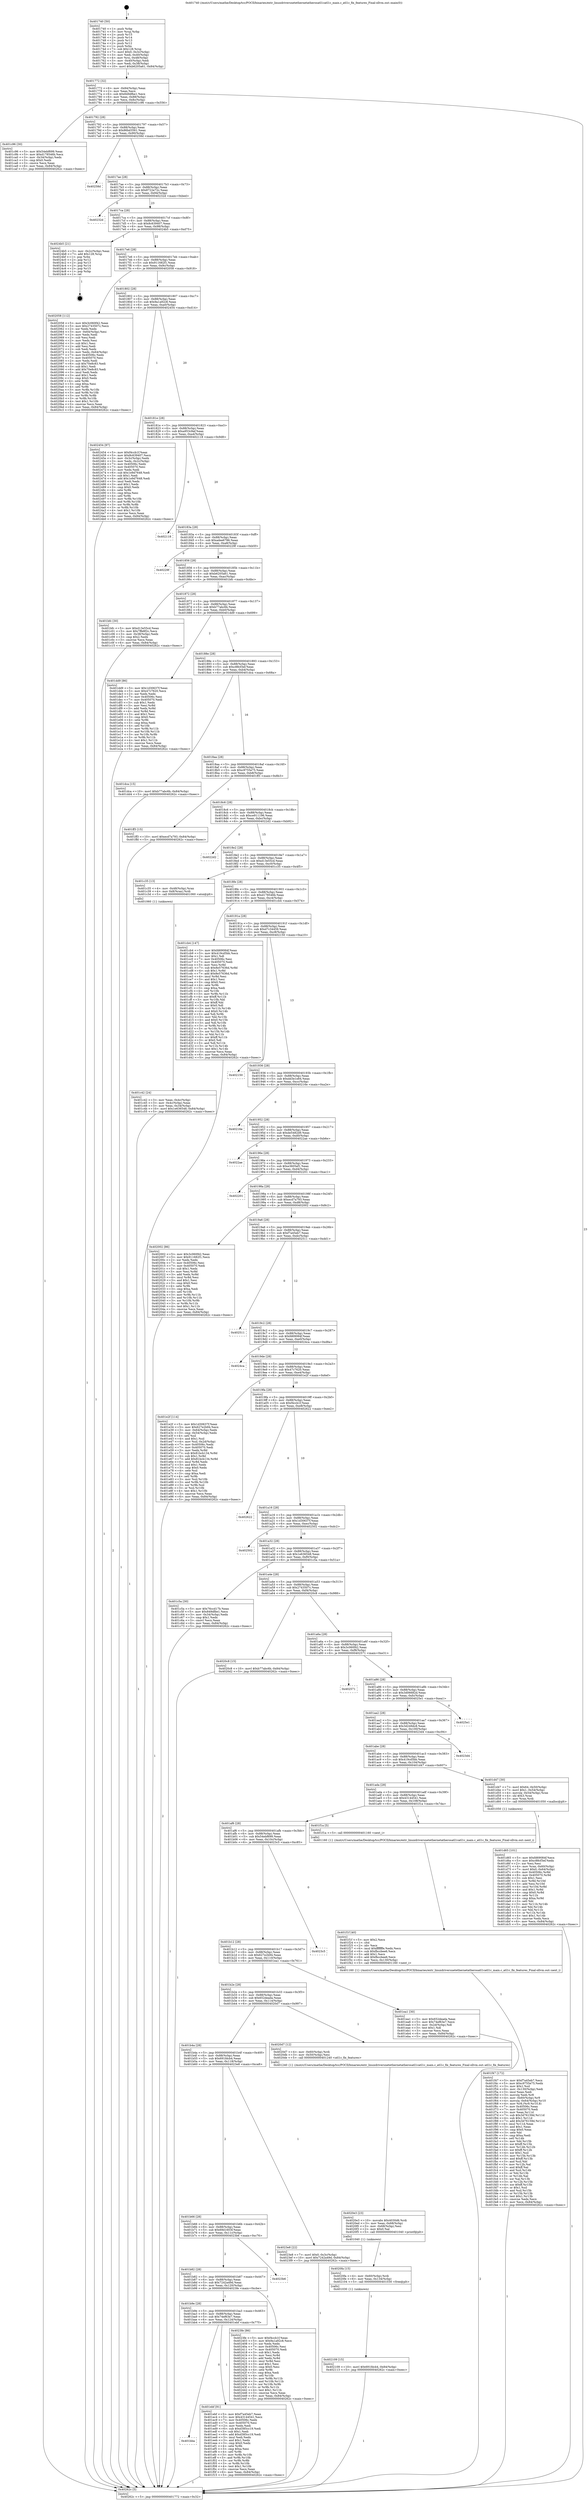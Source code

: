 digraph "0x401740" {
  label = "0x401740 (/mnt/c/Users/mathe/Desktop/tcc/POCII/binaries/extr_linuxdriversnetethernetatherosatl1catl1c_main.c_atl1c_fix_features_Final-ollvm.out::main(0))"
  labelloc = "t"
  node[shape=record]

  Entry [label="",width=0.3,height=0.3,shape=circle,fillcolor=black,style=filled]
  "0x401772" [label="{
     0x401772 [32]\l
     | [instrs]\l
     &nbsp;&nbsp;0x401772 \<+6\>: mov -0x84(%rbp),%eax\l
     &nbsp;&nbsp;0x401778 \<+2\>: mov %eax,%ecx\l
     &nbsp;&nbsp;0x40177a \<+6\>: sub $0x849dfbe1,%ecx\l
     &nbsp;&nbsp;0x401780 \<+6\>: mov %eax,-0x88(%rbp)\l
     &nbsp;&nbsp;0x401786 \<+6\>: mov %ecx,-0x8c(%rbp)\l
     &nbsp;&nbsp;0x40178c \<+6\>: je 0000000000401c96 \<main+0x556\>\l
  }"]
  "0x401c96" [label="{
     0x401c96 [30]\l
     | [instrs]\l
     &nbsp;&nbsp;0x401c96 \<+5\>: mov $0x54ebf699,%eax\l
     &nbsp;&nbsp;0x401c9b \<+5\>: mov $0xd178546b,%ecx\l
     &nbsp;&nbsp;0x401ca0 \<+3\>: mov -0x34(%rbp),%edx\l
     &nbsp;&nbsp;0x401ca3 \<+3\>: cmp $0x0,%edx\l
     &nbsp;&nbsp;0x401ca6 \<+3\>: cmove %ecx,%eax\l
     &nbsp;&nbsp;0x401ca9 \<+6\>: mov %eax,-0x84(%rbp)\l
     &nbsp;&nbsp;0x401caf \<+5\>: jmp 000000000040262c \<main+0xeec\>\l
  }"]
  "0x401792" [label="{
     0x401792 [28]\l
     | [instrs]\l
     &nbsp;&nbsp;0x401792 \<+5\>: jmp 0000000000401797 \<main+0x57\>\l
     &nbsp;&nbsp;0x401797 \<+6\>: mov -0x88(%rbp),%eax\l
     &nbsp;&nbsp;0x40179d \<+5\>: sub $0x86bd3561,%eax\l
     &nbsp;&nbsp;0x4017a2 \<+6\>: mov %eax,-0x90(%rbp)\l
     &nbsp;&nbsp;0x4017a8 \<+6\>: je 000000000040258d \<main+0xe4d\>\l
  }"]
  Exit [label="",width=0.3,height=0.3,shape=circle,fillcolor=black,style=filled,peripheries=2]
  "0x40258d" [label="{
     0x40258d\l
  }", style=dashed]
  "0x4017ae" [label="{
     0x4017ae [28]\l
     | [instrs]\l
     &nbsp;&nbsp;0x4017ae \<+5\>: jmp 00000000004017b3 \<main+0x73\>\l
     &nbsp;&nbsp;0x4017b3 \<+6\>: mov -0x88(%rbp),%eax\l
     &nbsp;&nbsp;0x4017b9 \<+5\>: sub $0x8722e72c,%eax\l
     &nbsp;&nbsp;0x4017be \<+6\>: mov %eax,-0x94(%rbp)\l
     &nbsp;&nbsp;0x4017c4 \<+6\>: je 000000000040232d \<main+0xbed\>\l
  }"]
  "0x402109" [label="{
     0x402109 [15]\l
     | [instrs]\l
     &nbsp;&nbsp;0x402109 \<+10\>: movl $0x691fdcb4,-0x84(%rbp)\l
     &nbsp;&nbsp;0x402113 \<+5\>: jmp 000000000040262c \<main+0xeec\>\l
  }"]
  "0x40232d" [label="{
     0x40232d\l
  }", style=dashed]
  "0x4017ca" [label="{
     0x4017ca [28]\l
     | [instrs]\l
     &nbsp;&nbsp;0x4017ca \<+5\>: jmp 00000000004017cf \<main+0x8f\>\l
     &nbsp;&nbsp;0x4017cf \<+6\>: mov -0x88(%rbp),%eax\l
     &nbsp;&nbsp;0x4017d5 \<+5\>: sub $0x8c639407,%eax\l
     &nbsp;&nbsp;0x4017da \<+6\>: mov %eax,-0x98(%rbp)\l
     &nbsp;&nbsp;0x4017e0 \<+6\>: je 00000000004024b5 \<main+0xd75\>\l
  }"]
  "0x4020fa" [label="{
     0x4020fa [15]\l
     | [instrs]\l
     &nbsp;&nbsp;0x4020fa \<+4\>: mov -0x60(%rbp),%rdi\l
     &nbsp;&nbsp;0x4020fe \<+6\>: mov %eax,-0x134(%rbp)\l
     &nbsp;&nbsp;0x402104 \<+5\>: call 0000000000401030 \<free@plt\>\l
     | [calls]\l
     &nbsp;&nbsp;0x401030 \{1\} (unknown)\l
  }"]
  "0x4024b5" [label="{
     0x4024b5 [21]\l
     | [instrs]\l
     &nbsp;&nbsp;0x4024b5 \<+3\>: mov -0x2c(%rbp),%eax\l
     &nbsp;&nbsp;0x4024b8 \<+7\>: add $0x128,%rsp\l
     &nbsp;&nbsp;0x4024bf \<+1\>: pop %rbx\l
     &nbsp;&nbsp;0x4024c0 \<+2\>: pop %r12\l
     &nbsp;&nbsp;0x4024c2 \<+2\>: pop %r13\l
     &nbsp;&nbsp;0x4024c4 \<+2\>: pop %r14\l
     &nbsp;&nbsp;0x4024c6 \<+2\>: pop %r15\l
     &nbsp;&nbsp;0x4024c8 \<+1\>: pop %rbp\l
     &nbsp;&nbsp;0x4024c9 \<+1\>: ret\l
  }"]
  "0x4017e6" [label="{
     0x4017e6 [28]\l
     | [instrs]\l
     &nbsp;&nbsp;0x4017e6 \<+5\>: jmp 00000000004017eb \<main+0xab\>\l
     &nbsp;&nbsp;0x4017eb \<+6\>: mov -0x88(%rbp),%eax\l
     &nbsp;&nbsp;0x4017f1 \<+5\>: sub $0x911682f1,%eax\l
     &nbsp;&nbsp;0x4017f6 \<+6\>: mov %eax,-0x9c(%rbp)\l
     &nbsp;&nbsp;0x4017fc \<+6\>: je 0000000000402058 \<main+0x918\>\l
  }"]
  "0x4020e3" [label="{
     0x4020e3 [23]\l
     | [instrs]\l
     &nbsp;&nbsp;0x4020e3 \<+10\>: movabs $0x4030d6,%rdi\l
     &nbsp;&nbsp;0x4020ed \<+3\>: mov %eax,-0x68(%rbp)\l
     &nbsp;&nbsp;0x4020f0 \<+3\>: mov -0x68(%rbp),%esi\l
     &nbsp;&nbsp;0x4020f3 \<+2\>: mov $0x0,%al\l
     &nbsp;&nbsp;0x4020f5 \<+5\>: call 0000000000401040 \<printf@plt\>\l
     | [calls]\l
     &nbsp;&nbsp;0x401040 \{1\} (unknown)\l
  }"]
  "0x402058" [label="{
     0x402058 [112]\l
     | [instrs]\l
     &nbsp;&nbsp;0x402058 \<+5\>: mov $0x3c060f42,%eax\l
     &nbsp;&nbsp;0x40205d \<+5\>: mov $0x2743507c,%ecx\l
     &nbsp;&nbsp;0x402062 \<+2\>: xor %edx,%edx\l
     &nbsp;&nbsp;0x402064 \<+3\>: mov -0x64(%rbp),%esi\l
     &nbsp;&nbsp;0x402067 \<+2\>: mov %edx,%edi\l
     &nbsp;&nbsp;0x402069 \<+2\>: sub %esi,%edi\l
     &nbsp;&nbsp;0x40206b \<+2\>: mov %edx,%esi\l
     &nbsp;&nbsp;0x40206d \<+3\>: sub $0x1,%esi\l
     &nbsp;&nbsp;0x402070 \<+2\>: add %esi,%edi\l
     &nbsp;&nbsp;0x402072 \<+2\>: sub %edi,%edx\l
     &nbsp;&nbsp;0x402074 \<+3\>: mov %edx,-0x64(%rbp)\l
     &nbsp;&nbsp;0x402077 \<+7\>: mov 0x40506c,%edx\l
     &nbsp;&nbsp;0x40207e \<+7\>: mov 0x405070,%esi\l
     &nbsp;&nbsp;0x402085 \<+2\>: mov %edx,%edi\l
     &nbsp;&nbsp;0x402087 \<+6\>: sub $0x70e8c83,%edi\l
     &nbsp;&nbsp;0x40208d \<+3\>: sub $0x1,%edi\l
     &nbsp;&nbsp;0x402090 \<+6\>: add $0x70e8c83,%edi\l
     &nbsp;&nbsp;0x402096 \<+3\>: imul %edi,%edx\l
     &nbsp;&nbsp;0x402099 \<+3\>: and $0x1,%edx\l
     &nbsp;&nbsp;0x40209c \<+3\>: cmp $0x0,%edx\l
     &nbsp;&nbsp;0x40209f \<+4\>: sete %r8b\l
     &nbsp;&nbsp;0x4020a3 \<+3\>: cmp $0xa,%esi\l
     &nbsp;&nbsp;0x4020a6 \<+4\>: setl %r9b\l
     &nbsp;&nbsp;0x4020aa \<+3\>: mov %r8b,%r10b\l
     &nbsp;&nbsp;0x4020ad \<+3\>: and %r9b,%r10b\l
     &nbsp;&nbsp;0x4020b0 \<+3\>: xor %r9b,%r8b\l
     &nbsp;&nbsp;0x4020b3 \<+3\>: or %r8b,%r10b\l
     &nbsp;&nbsp;0x4020b6 \<+4\>: test $0x1,%r10b\l
     &nbsp;&nbsp;0x4020ba \<+3\>: cmovne %ecx,%eax\l
     &nbsp;&nbsp;0x4020bd \<+6\>: mov %eax,-0x84(%rbp)\l
     &nbsp;&nbsp;0x4020c3 \<+5\>: jmp 000000000040262c \<main+0xeec\>\l
  }"]
  "0x401802" [label="{
     0x401802 [28]\l
     | [instrs]\l
     &nbsp;&nbsp;0x401802 \<+5\>: jmp 0000000000401807 \<main+0xc7\>\l
     &nbsp;&nbsp;0x401807 \<+6\>: mov -0x88(%rbp),%eax\l
     &nbsp;&nbsp;0x40180d \<+5\>: sub $0x9a1a92c8,%eax\l
     &nbsp;&nbsp;0x401812 \<+6\>: mov %eax,-0xa0(%rbp)\l
     &nbsp;&nbsp;0x401818 \<+6\>: je 0000000000402454 \<main+0xd14\>\l
  }"]
  "0x401f47" [label="{
     0x401f47 [172]\l
     | [instrs]\l
     &nbsp;&nbsp;0x401f47 \<+5\>: mov $0xf7a45eb7,%ecx\l
     &nbsp;&nbsp;0x401f4c \<+5\>: mov $0xc9755e75,%edx\l
     &nbsp;&nbsp;0x401f51 \<+3\>: mov $0x1,%sil\l
     &nbsp;&nbsp;0x401f54 \<+6\>: mov -0x130(%rbp),%edi\l
     &nbsp;&nbsp;0x401f5a \<+3\>: imul %eax,%edi\l
     &nbsp;&nbsp;0x401f5d \<+3\>: movslq %edi,%r8\l
     &nbsp;&nbsp;0x401f60 \<+4\>: mov -0x60(%rbp),%r9\l
     &nbsp;&nbsp;0x401f64 \<+4\>: movslq -0x64(%rbp),%r10\l
     &nbsp;&nbsp;0x401f68 \<+4\>: mov %r8,(%r9,%r10,8)\l
     &nbsp;&nbsp;0x401f6c \<+7\>: mov 0x40506c,%eax\l
     &nbsp;&nbsp;0x401f73 \<+7\>: mov 0x405070,%edi\l
     &nbsp;&nbsp;0x401f7a \<+3\>: mov %eax,%r11d\l
     &nbsp;&nbsp;0x401f7d \<+7\>: sub $0x3d76159d,%r11d\l
     &nbsp;&nbsp;0x401f84 \<+4\>: sub $0x1,%r11d\l
     &nbsp;&nbsp;0x401f88 \<+7\>: add $0x3d76159d,%r11d\l
     &nbsp;&nbsp;0x401f8f \<+4\>: imul %r11d,%eax\l
     &nbsp;&nbsp;0x401f93 \<+3\>: and $0x1,%eax\l
     &nbsp;&nbsp;0x401f96 \<+3\>: cmp $0x0,%eax\l
     &nbsp;&nbsp;0x401f99 \<+3\>: sete %bl\l
     &nbsp;&nbsp;0x401f9c \<+3\>: cmp $0xa,%edi\l
     &nbsp;&nbsp;0x401f9f \<+4\>: setl %r14b\l
     &nbsp;&nbsp;0x401fa3 \<+3\>: mov %bl,%r15b\l
     &nbsp;&nbsp;0x401fa6 \<+4\>: xor $0xff,%r15b\l
     &nbsp;&nbsp;0x401faa \<+3\>: mov %r14b,%r12b\l
     &nbsp;&nbsp;0x401fad \<+4\>: xor $0xff,%r12b\l
     &nbsp;&nbsp;0x401fb1 \<+4\>: xor $0x1,%sil\l
     &nbsp;&nbsp;0x401fb5 \<+3\>: mov %r15b,%r13b\l
     &nbsp;&nbsp;0x401fb8 \<+4\>: and $0xff,%r13b\l
     &nbsp;&nbsp;0x401fbc \<+3\>: and %sil,%bl\l
     &nbsp;&nbsp;0x401fbf \<+3\>: mov %r12b,%al\l
     &nbsp;&nbsp;0x401fc2 \<+2\>: and $0xff,%al\l
     &nbsp;&nbsp;0x401fc4 \<+3\>: and %sil,%r14b\l
     &nbsp;&nbsp;0x401fc7 \<+3\>: or %bl,%r13b\l
     &nbsp;&nbsp;0x401fca \<+3\>: or %r14b,%al\l
     &nbsp;&nbsp;0x401fcd \<+3\>: xor %al,%r13b\l
     &nbsp;&nbsp;0x401fd0 \<+3\>: or %r12b,%r15b\l
     &nbsp;&nbsp;0x401fd3 \<+4\>: xor $0xff,%r15b\l
     &nbsp;&nbsp;0x401fd7 \<+4\>: or $0x1,%sil\l
     &nbsp;&nbsp;0x401fdb \<+3\>: and %sil,%r15b\l
     &nbsp;&nbsp;0x401fde \<+3\>: or %r15b,%r13b\l
     &nbsp;&nbsp;0x401fe1 \<+4\>: test $0x1,%r13b\l
     &nbsp;&nbsp;0x401fe5 \<+3\>: cmovne %edx,%ecx\l
     &nbsp;&nbsp;0x401fe8 \<+6\>: mov %ecx,-0x84(%rbp)\l
     &nbsp;&nbsp;0x401fee \<+5\>: jmp 000000000040262c \<main+0xeec\>\l
  }"]
  "0x402454" [label="{
     0x402454 [97]\l
     | [instrs]\l
     &nbsp;&nbsp;0x402454 \<+5\>: mov $0xf4ccb1f,%eax\l
     &nbsp;&nbsp;0x402459 \<+5\>: mov $0x8c639407,%ecx\l
     &nbsp;&nbsp;0x40245e \<+3\>: mov -0x3c(%rbp),%edx\l
     &nbsp;&nbsp;0x402461 \<+3\>: mov %edx,-0x2c(%rbp)\l
     &nbsp;&nbsp;0x402464 \<+7\>: mov 0x40506c,%edx\l
     &nbsp;&nbsp;0x40246b \<+7\>: mov 0x405070,%esi\l
     &nbsp;&nbsp;0x402472 \<+2\>: mov %edx,%edi\l
     &nbsp;&nbsp;0x402474 \<+6\>: sub $0x1e9d7648,%edi\l
     &nbsp;&nbsp;0x40247a \<+3\>: sub $0x1,%edi\l
     &nbsp;&nbsp;0x40247d \<+6\>: add $0x1e9d7648,%edi\l
     &nbsp;&nbsp;0x402483 \<+3\>: imul %edi,%edx\l
     &nbsp;&nbsp;0x402486 \<+3\>: and $0x1,%edx\l
     &nbsp;&nbsp;0x402489 \<+3\>: cmp $0x0,%edx\l
     &nbsp;&nbsp;0x40248c \<+4\>: sete %r8b\l
     &nbsp;&nbsp;0x402490 \<+3\>: cmp $0xa,%esi\l
     &nbsp;&nbsp;0x402493 \<+4\>: setl %r9b\l
     &nbsp;&nbsp;0x402497 \<+3\>: mov %r8b,%r10b\l
     &nbsp;&nbsp;0x40249a \<+3\>: and %r9b,%r10b\l
     &nbsp;&nbsp;0x40249d \<+3\>: xor %r9b,%r8b\l
     &nbsp;&nbsp;0x4024a0 \<+3\>: or %r8b,%r10b\l
     &nbsp;&nbsp;0x4024a3 \<+4\>: test $0x1,%r10b\l
     &nbsp;&nbsp;0x4024a7 \<+3\>: cmovne %ecx,%eax\l
     &nbsp;&nbsp;0x4024aa \<+6\>: mov %eax,-0x84(%rbp)\l
     &nbsp;&nbsp;0x4024b0 \<+5\>: jmp 000000000040262c \<main+0xeec\>\l
  }"]
  "0x40181e" [label="{
     0x40181e [28]\l
     | [instrs]\l
     &nbsp;&nbsp;0x40181e \<+5\>: jmp 0000000000401823 \<main+0xe3\>\l
     &nbsp;&nbsp;0x401823 \<+6\>: mov -0x88(%rbp),%eax\l
     &nbsp;&nbsp;0x401829 \<+5\>: sub $0xa953c9af,%eax\l
     &nbsp;&nbsp;0x40182e \<+6\>: mov %eax,-0xa4(%rbp)\l
     &nbsp;&nbsp;0x401834 \<+6\>: je 0000000000402118 \<main+0x9d8\>\l
  }"]
  "0x401f1f" [label="{
     0x401f1f [40]\l
     | [instrs]\l
     &nbsp;&nbsp;0x401f1f \<+5\>: mov $0x2,%ecx\l
     &nbsp;&nbsp;0x401f24 \<+1\>: cltd\l
     &nbsp;&nbsp;0x401f25 \<+2\>: idiv %ecx\l
     &nbsp;&nbsp;0x401f27 \<+6\>: imul $0xfffffffe,%edx,%ecx\l
     &nbsp;&nbsp;0x401f2d \<+6\>: sub $0xfbccbee6,%ecx\l
     &nbsp;&nbsp;0x401f33 \<+3\>: add $0x1,%ecx\l
     &nbsp;&nbsp;0x401f36 \<+6\>: add $0xfbccbee6,%ecx\l
     &nbsp;&nbsp;0x401f3c \<+6\>: mov %ecx,-0x130(%rbp)\l
     &nbsp;&nbsp;0x401f42 \<+5\>: call 0000000000401160 \<next_i\>\l
     | [calls]\l
     &nbsp;&nbsp;0x401160 \{1\} (/mnt/c/Users/mathe/Desktop/tcc/POCII/binaries/extr_linuxdriversnetethernetatherosatl1catl1c_main.c_atl1c_fix_features_Final-ollvm.out::next_i)\l
  }"]
  "0x402118" [label="{
     0x402118\l
  }", style=dashed]
  "0x40183a" [label="{
     0x40183a [28]\l
     | [instrs]\l
     &nbsp;&nbsp;0x40183a \<+5\>: jmp 000000000040183f \<main+0xff\>\l
     &nbsp;&nbsp;0x40183f \<+6\>: mov -0x88(%rbp),%eax\l
     &nbsp;&nbsp;0x401845 \<+5\>: sub $0xadee6786,%eax\l
     &nbsp;&nbsp;0x40184a \<+6\>: mov %eax,-0xa8(%rbp)\l
     &nbsp;&nbsp;0x401850 \<+6\>: je 000000000040229f \<main+0xb5f\>\l
  }"]
  "0x401bba" [label="{
     0x401bba\l
  }", style=dashed]
  "0x40229f" [label="{
     0x40229f\l
  }", style=dashed]
  "0x401856" [label="{
     0x401856 [28]\l
     | [instrs]\l
     &nbsp;&nbsp;0x401856 \<+5\>: jmp 000000000040185b \<main+0x11b\>\l
     &nbsp;&nbsp;0x40185b \<+6\>: mov -0x88(%rbp),%eax\l
     &nbsp;&nbsp;0x401861 \<+5\>: sub $0xb6205a61,%eax\l
     &nbsp;&nbsp;0x401866 \<+6\>: mov %eax,-0xac(%rbp)\l
     &nbsp;&nbsp;0x40186c \<+6\>: je 0000000000401bfc \<main+0x4bc\>\l
  }"]
  "0x401ebf" [label="{
     0x401ebf [91]\l
     | [instrs]\l
     &nbsp;&nbsp;0x401ebf \<+5\>: mov $0xf7a45eb7,%eax\l
     &nbsp;&nbsp;0x401ec4 \<+5\>: mov $0x43144541,%ecx\l
     &nbsp;&nbsp;0x401ec9 \<+7\>: mov 0x40506c,%edx\l
     &nbsp;&nbsp;0x401ed0 \<+7\>: mov 0x405070,%esi\l
     &nbsp;&nbsp;0x401ed7 \<+2\>: mov %edx,%edi\l
     &nbsp;&nbsp;0x401ed9 \<+6\>: sub $0xd385cc19,%edi\l
     &nbsp;&nbsp;0x401edf \<+3\>: sub $0x1,%edi\l
     &nbsp;&nbsp;0x401ee2 \<+6\>: add $0xd385cc19,%edi\l
     &nbsp;&nbsp;0x401ee8 \<+3\>: imul %edi,%edx\l
     &nbsp;&nbsp;0x401eeb \<+3\>: and $0x1,%edx\l
     &nbsp;&nbsp;0x401eee \<+3\>: cmp $0x0,%edx\l
     &nbsp;&nbsp;0x401ef1 \<+4\>: sete %r8b\l
     &nbsp;&nbsp;0x401ef5 \<+3\>: cmp $0xa,%esi\l
     &nbsp;&nbsp;0x401ef8 \<+4\>: setl %r9b\l
     &nbsp;&nbsp;0x401efc \<+3\>: mov %r8b,%r10b\l
     &nbsp;&nbsp;0x401eff \<+3\>: and %r9b,%r10b\l
     &nbsp;&nbsp;0x401f02 \<+3\>: xor %r9b,%r8b\l
     &nbsp;&nbsp;0x401f05 \<+3\>: or %r8b,%r10b\l
     &nbsp;&nbsp;0x401f08 \<+4\>: test $0x1,%r10b\l
     &nbsp;&nbsp;0x401f0c \<+3\>: cmovne %ecx,%eax\l
     &nbsp;&nbsp;0x401f0f \<+6\>: mov %eax,-0x84(%rbp)\l
     &nbsp;&nbsp;0x401f15 \<+5\>: jmp 000000000040262c \<main+0xeec\>\l
  }"]
  "0x401bfc" [label="{
     0x401bfc [30]\l
     | [instrs]\l
     &nbsp;&nbsp;0x401bfc \<+5\>: mov $0xd13e55cd,%eax\l
     &nbsp;&nbsp;0x401c01 \<+5\>: mov $0x7ffe8f2c,%ecx\l
     &nbsp;&nbsp;0x401c06 \<+3\>: mov -0x38(%rbp),%edx\l
     &nbsp;&nbsp;0x401c09 \<+3\>: cmp $0x2,%edx\l
     &nbsp;&nbsp;0x401c0c \<+3\>: cmovne %ecx,%eax\l
     &nbsp;&nbsp;0x401c0f \<+6\>: mov %eax,-0x84(%rbp)\l
     &nbsp;&nbsp;0x401c15 \<+5\>: jmp 000000000040262c \<main+0xeec\>\l
  }"]
  "0x401872" [label="{
     0x401872 [28]\l
     | [instrs]\l
     &nbsp;&nbsp;0x401872 \<+5\>: jmp 0000000000401877 \<main+0x137\>\l
     &nbsp;&nbsp;0x401877 \<+6\>: mov -0x88(%rbp),%eax\l
     &nbsp;&nbsp;0x40187d \<+5\>: sub $0xb77abc6b,%eax\l
     &nbsp;&nbsp;0x401882 \<+6\>: mov %eax,-0xb0(%rbp)\l
     &nbsp;&nbsp;0x401888 \<+6\>: je 0000000000401dd9 \<main+0x699\>\l
  }"]
  "0x40262c" [label="{
     0x40262c [5]\l
     | [instrs]\l
     &nbsp;&nbsp;0x40262c \<+5\>: jmp 0000000000401772 \<main+0x32\>\l
  }"]
  "0x401740" [label="{
     0x401740 [50]\l
     | [instrs]\l
     &nbsp;&nbsp;0x401740 \<+1\>: push %rbp\l
     &nbsp;&nbsp;0x401741 \<+3\>: mov %rsp,%rbp\l
     &nbsp;&nbsp;0x401744 \<+2\>: push %r15\l
     &nbsp;&nbsp;0x401746 \<+2\>: push %r14\l
     &nbsp;&nbsp;0x401748 \<+2\>: push %r13\l
     &nbsp;&nbsp;0x40174a \<+2\>: push %r12\l
     &nbsp;&nbsp;0x40174c \<+1\>: push %rbx\l
     &nbsp;&nbsp;0x40174d \<+7\>: sub $0x128,%rsp\l
     &nbsp;&nbsp;0x401754 \<+7\>: movl $0x0,-0x3c(%rbp)\l
     &nbsp;&nbsp;0x40175b \<+3\>: mov %edi,-0x40(%rbp)\l
     &nbsp;&nbsp;0x40175e \<+4\>: mov %rsi,-0x48(%rbp)\l
     &nbsp;&nbsp;0x401762 \<+3\>: mov -0x40(%rbp),%edi\l
     &nbsp;&nbsp;0x401765 \<+3\>: mov %edi,-0x38(%rbp)\l
     &nbsp;&nbsp;0x401768 \<+10\>: movl $0xb6205a61,-0x84(%rbp)\l
  }"]
  "0x401b9e" [label="{
     0x401b9e [28]\l
     | [instrs]\l
     &nbsp;&nbsp;0x401b9e \<+5\>: jmp 0000000000401ba3 \<main+0x463\>\l
     &nbsp;&nbsp;0x401ba3 \<+6\>: mov -0x88(%rbp),%eax\l
     &nbsp;&nbsp;0x401ba9 \<+5\>: sub $0x74ef63e7,%eax\l
     &nbsp;&nbsp;0x401bae \<+6\>: mov %eax,-0x124(%rbp)\l
     &nbsp;&nbsp;0x401bb4 \<+6\>: je 0000000000401ebf \<main+0x77f\>\l
  }"]
  "0x401dd9" [label="{
     0x401dd9 [86]\l
     | [instrs]\l
     &nbsp;&nbsp;0x401dd9 \<+5\>: mov $0x1d30637f,%eax\l
     &nbsp;&nbsp;0x401dde \<+5\>: mov $0x47c7620,%ecx\l
     &nbsp;&nbsp;0x401de3 \<+2\>: xor %edx,%edx\l
     &nbsp;&nbsp;0x401de5 \<+7\>: mov 0x40506c,%esi\l
     &nbsp;&nbsp;0x401dec \<+7\>: mov 0x405070,%edi\l
     &nbsp;&nbsp;0x401df3 \<+3\>: sub $0x1,%edx\l
     &nbsp;&nbsp;0x401df6 \<+3\>: mov %esi,%r8d\l
     &nbsp;&nbsp;0x401df9 \<+3\>: add %edx,%r8d\l
     &nbsp;&nbsp;0x401dfc \<+4\>: imul %r8d,%esi\l
     &nbsp;&nbsp;0x401e00 \<+3\>: and $0x1,%esi\l
     &nbsp;&nbsp;0x401e03 \<+3\>: cmp $0x0,%esi\l
     &nbsp;&nbsp;0x401e06 \<+4\>: sete %r9b\l
     &nbsp;&nbsp;0x401e0a \<+3\>: cmp $0xa,%edi\l
     &nbsp;&nbsp;0x401e0d \<+4\>: setl %r10b\l
     &nbsp;&nbsp;0x401e11 \<+3\>: mov %r9b,%r11b\l
     &nbsp;&nbsp;0x401e14 \<+3\>: and %r10b,%r11b\l
     &nbsp;&nbsp;0x401e17 \<+3\>: xor %r10b,%r9b\l
     &nbsp;&nbsp;0x401e1a \<+3\>: or %r9b,%r11b\l
     &nbsp;&nbsp;0x401e1d \<+4\>: test $0x1,%r11b\l
     &nbsp;&nbsp;0x401e21 \<+3\>: cmovne %ecx,%eax\l
     &nbsp;&nbsp;0x401e24 \<+6\>: mov %eax,-0x84(%rbp)\l
     &nbsp;&nbsp;0x401e2a \<+5\>: jmp 000000000040262c \<main+0xeec\>\l
  }"]
  "0x40188e" [label="{
     0x40188e [28]\l
     | [instrs]\l
     &nbsp;&nbsp;0x40188e \<+5\>: jmp 0000000000401893 \<main+0x153\>\l
     &nbsp;&nbsp;0x401893 \<+6\>: mov -0x88(%rbp),%eax\l
     &nbsp;&nbsp;0x401899 \<+5\>: sub $0xc88cf3ef,%eax\l
     &nbsp;&nbsp;0x40189e \<+6\>: mov %eax,-0xb4(%rbp)\l
     &nbsp;&nbsp;0x4018a4 \<+6\>: je 0000000000401dca \<main+0x68a\>\l
  }"]
  "0x4023fe" [label="{
     0x4023fe [86]\l
     | [instrs]\l
     &nbsp;&nbsp;0x4023fe \<+5\>: mov $0xf4ccb1f,%eax\l
     &nbsp;&nbsp;0x402403 \<+5\>: mov $0x9a1a92c8,%ecx\l
     &nbsp;&nbsp;0x402408 \<+2\>: xor %edx,%edx\l
     &nbsp;&nbsp;0x40240a \<+7\>: mov 0x40506c,%esi\l
     &nbsp;&nbsp;0x402411 \<+7\>: mov 0x405070,%edi\l
     &nbsp;&nbsp;0x402418 \<+3\>: sub $0x1,%edx\l
     &nbsp;&nbsp;0x40241b \<+3\>: mov %esi,%r8d\l
     &nbsp;&nbsp;0x40241e \<+3\>: add %edx,%r8d\l
     &nbsp;&nbsp;0x402421 \<+4\>: imul %r8d,%esi\l
     &nbsp;&nbsp;0x402425 \<+3\>: and $0x1,%esi\l
     &nbsp;&nbsp;0x402428 \<+3\>: cmp $0x0,%esi\l
     &nbsp;&nbsp;0x40242b \<+4\>: sete %r9b\l
     &nbsp;&nbsp;0x40242f \<+3\>: cmp $0xa,%edi\l
     &nbsp;&nbsp;0x402432 \<+4\>: setl %r10b\l
     &nbsp;&nbsp;0x402436 \<+3\>: mov %r9b,%r11b\l
     &nbsp;&nbsp;0x402439 \<+3\>: and %r10b,%r11b\l
     &nbsp;&nbsp;0x40243c \<+3\>: xor %r10b,%r9b\l
     &nbsp;&nbsp;0x40243f \<+3\>: or %r9b,%r11b\l
     &nbsp;&nbsp;0x402442 \<+4\>: test $0x1,%r11b\l
     &nbsp;&nbsp;0x402446 \<+3\>: cmovne %ecx,%eax\l
     &nbsp;&nbsp;0x402449 \<+6\>: mov %eax,-0x84(%rbp)\l
     &nbsp;&nbsp;0x40244f \<+5\>: jmp 000000000040262c \<main+0xeec\>\l
  }"]
  "0x401dca" [label="{
     0x401dca [15]\l
     | [instrs]\l
     &nbsp;&nbsp;0x401dca \<+10\>: movl $0xb77abc6b,-0x84(%rbp)\l
     &nbsp;&nbsp;0x401dd4 \<+5\>: jmp 000000000040262c \<main+0xeec\>\l
  }"]
  "0x4018aa" [label="{
     0x4018aa [28]\l
     | [instrs]\l
     &nbsp;&nbsp;0x4018aa \<+5\>: jmp 00000000004018af \<main+0x16f\>\l
     &nbsp;&nbsp;0x4018af \<+6\>: mov -0x88(%rbp),%eax\l
     &nbsp;&nbsp;0x4018b5 \<+5\>: sub $0xc9755e75,%eax\l
     &nbsp;&nbsp;0x4018ba \<+6\>: mov %eax,-0xb8(%rbp)\l
     &nbsp;&nbsp;0x4018c0 \<+6\>: je 0000000000401ff3 \<main+0x8b3\>\l
  }"]
  "0x401b82" [label="{
     0x401b82 [28]\l
     | [instrs]\l
     &nbsp;&nbsp;0x401b82 \<+5\>: jmp 0000000000401b87 \<main+0x447\>\l
     &nbsp;&nbsp;0x401b87 \<+6\>: mov -0x88(%rbp),%eax\l
     &nbsp;&nbsp;0x401b8d \<+5\>: sub $0x7242a49d,%eax\l
     &nbsp;&nbsp;0x401b92 \<+6\>: mov %eax,-0x120(%rbp)\l
     &nbsp;&nbsp;0x401b98 \<+6\>: je 00000000004023fe \<main+0xcbe\>\l
  }"]
  "0x401ff3" [label="{
     0x401ff3 [15]\l
     | [instrs]\l
     &nbsp;&nbsp;0x401ff3 \<+10\>: movl $0xecd7a793,-0x84(%rbp)\l
     &nbsp;&nbsp;0x401ffd \<+5\>: jmp 000000000040262c \<main+0xeec\>\l
  }"]
  "0x4018c6" [label="{
     0x4018c6 [28]\l
     | [instrs]\l
     &nbsp;&nbsp;0x4018c6 \<+5\>: jmp 00000000004018cb \<main+0x18b\>\l
     &nbsp;&nbsp;0x4018cb \<+6\>: mov -0x88(%rbp),%eax\l
     &nbsp;&nbsp;0x4018d1 \<+5\>: sub $0xce911196,%eax\l
     &nbsp;&nbsp;0x4018d6 \<+6\>: mov %eax,-0xbc(%rbp)\l
     &nbsp;&nbsp;0x4018dc \<+6\>: je 00000000004022d2 \<main+0xb92\>\l
  }"]
  "0x4023b6" [label="{
     0x4023b6\l
  }", style=dashed]
  "0x4022d2" [label="{
     0x4022d2\l
  }", style=dashed]
  "0x4018e2" [label="{
     0x4018e2 [28]\l
     | [instrs]\l
     &nbsp;&nbsp;0x4018e2 \<+5\>: jmp 00000000004018e7 \<main+0x1a7\>\l
     &nbsp;&nbsp;0x4018e7 \<+6\>: mov -0x88(%rbp),%eax\l
     &nbsp;&nbsp;0x4018ed \<+5\>: sub $0xd13e55cd,%eax\l
     &nbsp;&nbsp;0x4018f2 \<+6\>: mov %eax,-0xc0(%rbp)\l
     &nbsp;&nbsp;0x4018f8 \<+6\>: je 0000000000401c35 \<main+0x4f5\>\l
  }"]
  "0x401b66" [label="{
     0x401b66 [28]\l
     | [instrs]\l
     &nbsp;&nbsp;0x401b66 \<+5\>: jmp 0000000000401b6b \<main+0x42b\>\l
     &nbsp;&nbsp;0x401b6b \<+6\>: mov -0x88(%rbp),%eax\l
     &nbsp;&nbsp;0x401b71 \<+5\>: sub $0x69d1603f,%eax\l
     &nbsp;&nbsp;0x401b76 \<+6\>: mov %eax,-0x11c(%rbp)\l
     &nbsp;&nbsp;0x401b7c \<+6\>: je 00000000004023b6 \<main+0xc76\>\l
  }"]
  "0x401c35" [label="{
     0x401c35 [13]\l
     | [instrs]\l
     &nbsp;&nbsp;0x401c35 \<+4\>: mov -0x48(%rbp),%rax\l
     &nbsp;&nbsp;0x401c39 \<+4\>: mov 0x8(%rax),%rdi\l
     &nbsp;&nbsp;0x401c3d \<+5\>: call 0000000000401060 \<atoi@plt\>\l
     | [calls]\l
     &nbsp;&nbsp;0x401060 \{1\} (unknown)\l
  }"]
  "0x4018fe" [label="{
     0x4018fe [28]\l
     | [instrs]\l
     &nbsp;&nbsp;0x4018fe \<+5\>: jmp 0000000000401903 \<main+0x1c3\>\l
     &nbsp;&nbsp;0x401903 \<+6\>: mov -0x88(%rbp),%eax\l
     &nbsp;&nbsp;0x401909 \<+5\>: sub $0xd178546b,%eax\l
     &nbsp;&nbsp;0x40190e \<+6\>: mov %eax,-0xc4(%rbp)\l
     &nbsp;&nbsp;0x401914 \<+6\>: je 0000000000401cb4 \<main+0x574\>\l
  }"]
  "0x401c42" [label="{
     0x401c42 [24]\l
     | [instrs]\l
     &nbsp;&nbsp;0x401c42 \<+3\>: mov %eax,-0x4c(%rbp)\l
     &nbsp;&nbsp;0x401c45 \<+3\>: mov -0x4c(%rbp),%eax\l
     &nbsp;&nbsp;0x401c48 \<+3\>: mov %eax,-0x34(%rbp)\l
     &nbsp;&nbsp;0x401c4b \<+10\>: movl $0x1e636548,-0x84(%rbp)\l
     &nbsp;&nbsp;0x401c55 \<+5\>: jmp 000000000040262c \<main+0xeec\>\l
  }"]
  "0x4023e8" [label="{
     0x4023e8 [22]\l
     | [instrs]\l
     &nbsp;&nbsp;0x4023e8 \<+7\>: movl $0x0,-0x3c(%rbp)\l
     &nbsp;&nbsp;0x4023ef \<+10\>: movl $0x7242a49d,-0x84(%rbp)\l
     &nbsp;&nbsp;0x4023f9 \<+5\>: jmp 000000000040262c \<main+0xeec\>\l
  }"]
  "0x401cb4" [label="{
     0x401cb4 [147]\l
     | [instrs]\l
     &nbsp;&nbsp;0x401cb4 \<+5\>: mov $0xfd69084f,%eax\l
     &nbsp;&nbsp;0x401cb9 \<+5\>: mov $0x419cd5bb,%ecx\l
     &nbsp;&nbsp;0x401cbe \<+2\>: mov $0x1,%dl\l
     &nbsp;&nbsp;0x401cc0 \<+7\>: mov 0x40506c,%esi\l
     &nbsp;&nbsp;0x401cc7 \<+7\>: mov 0x405070,%edi\l
     &nbsp;&nbsp;0x401cce \<+3\>: mov %esi,%r8d\l
     &nbsp;&nbsp;0x401cd1 \<+7\>: sub $0x8e57636d,%r8d\l
     &nbsp;&nbsp;0x401cd8 \<+4\>: sub $0x1,%r8d\l
     &nbsp;&nbsp;0x401cdc \<+7\>: add $0x8e57636d,%r8d\l
     &nbsp;&nbsp;0x401ce3 \<+4\>: imul %r8d,%esi\l
     &nbsp;&nbsp;0x401ce7 \<+3\>: and $0x1,%esi\l
     &nbsp;&nbsp;0x401cea \<+3\>: cmp $0x0,%esi\l
     &nbsp;&nbsp;0x401ced \<+4\>: sete %r9b\l
     &nbsp;&nbsp;0x401cf1 \<+3\>: cmp $0xa,%edi\l
     &nbsp;&nbsp;0x401cf4 \<+4\>: setl %r10b\l
     &nbsp;&nbsp;0x401cf8 \<+3\>: mov %r9b,%r11b\l
     &nbsp;&nbsp;0x401cfb \<+4\>: xor $0xff,%r11b\l
     &nbsp;&nbsp;0x401cff \<+3\>: mov %r10b,%bl\l
     &nbsp;&nbsp;0x401d02 \<+3\>: xor $0xff,%bl\l
     &nbsp;&nbsp;0x401d05 \<+3\>: xor $0x0,%dl\l
     &nbsp;&nbsp;0x401d08 \<+3\>: mov %r11b,%r14b\l
     &nbsp;&nbsp;0x401d0b \<+4\>: and $0x0,%r14b\l
     &nbsp;&nbsp;0x401d0f \<+3\>: and %dl,%r9b\l
     &nbsp;&nbsp;0x401d12 \<+3\>: mov %bl,%r15b\l
     &nbsp;&nbsp;0x401d15 \<+4\>: and $0x0,%r15b\l
     &nbsp;&nbsp;0x401d19 \<+3\>: and %dl,%r10b\l
     &nbsp;&nbsp;0x401d1c \<+3\>: or %r9b,%r14b\l
     &nbsp;&nbsp;0x401d1f \<+3\>: or %r10b,%r15b\l
     &nbsp;&nbsp;0x401d22 \<+3\>: xor %r15b,%r14b\l
     &nbsp;&nbsp;0x401d25 \<+3\>: or %bl,%r11b\l
     &nbsp;&nbsp;0x401d28 \<+4\>: xor $0xff,%r11b\l
     &nbsp;&nbsp;0x401d2c \<+3\>: or $0x0,%dl\l
     &nbsp;&nbsp;0x401d2f \<+3\>: and %dl,%r11b\l
     &nbsp;&nbsp;0x401d32 \<+3\>: or %r11b,%r14b\l
     &nbsp;&nbsp;0x401d35 \<+4\>: test $0x1,%r14b\l
     &nbsp;&nbsp;0x401d39 \<+3\>: cmovne %ecx,%eax\l
     &nbsp;&nbsp;0x401d3c \<+6\>: mov %eax,-0x84(%rbp)\l
     &nbsp;&nbsp;0x401d42 \<+5\>: jmp 000000000040262c \<main+0xeec\>\l
  }"]
  "0x40191a" [label="{
     0x40191a [28]\l
     | [instrs]\l
     &nbsp;&nbsp;0x40191a \<+5\>: jmp 000000000040191f \<main+0x1df\>\l
     &nbsp;&nbsp;0x40191f \<+6\>: mov -0x88(%rbp),%eax\l
     &nbsp;&nbsp;0x401925 \<+5\>: sub $0xd7c34459,%eax\l
     &nbsp;&nbsp;0x40192a \<+6\>: mov %eax,-0xc8(%rbp)\l
     &nbsp;&nbsp;0x401930 \<+6\>: je 0000000000402150 \<main+0xa10\>\l
  }"]
  "0x401b4a" [label="{
     0x401b4a [28]\l
     | [instrs]\l
     &nbsp;&nbsp;0x401b4a \<+5\>: jmp 0000000000401b4f \<main+0x40f\>\l
     &nbsp;&nbsp;0x401b4f \<+6\>: mov -0x88(%rbp),%eax\l
     &nbsp;&nbsp;0x401b55 \<+5\>: sub $0x691fdcb4,%eax\l
     &nbsp;&nbsp;0x401b5a \<+6\>: mov %eax,-0x118(%rbp)\l
     &nbsp;&nbsp;0x401b60 \<+6\>: je 00000000004023e8 \<main+0xca8\>\l
  }"]
  "0x402150" [label="{
     0x402150\l
  }", style=dashed]
  "0x401936" [label="{
     0x401936 [28]\l
     | [instrs]\l
     &nbsp;&nbsp;0x401936 \<+5\>: jmp 000000000040193b \<main+0x1fb\>\l
     &nbsp;&nbsp;0x40193b \<+6\>: mov -0x88(%rbp),%eax\l
     &nbsp;&nbsp;0x401941 \<+5\>: sub $0xdd3e1e84,%eax\l
     &nbsp;&nbsp;0x401946 \<+6\>: mov %eax,-0xcc(%rbp)\l
     &nbsp;&nbsp;0x40194c \<+6\>: je 000000000040216e \<main+0xa2e\>\l
  }"]
  "0x4020d7" [label="{
     0x4020d7 [12]\l
     | [instrs]\l
     &nbsp;&nbsp;0x4020d7 \<+4\>: mov -0x60(%rbp),%rdi\l
     &nbsp;&nbsp;0x4020db \<+3\>: mov -0x50(%rbp),%esi\l
     &nbsp;&nbsp;0x4020de \<+5\>: call 0000000000401240 \<atl1c_fix_features\>\l
     | [calls]\l
     &nbsp;&nbsp;0x401240 \{1\} (/mnt/c/Users/mathe/Desktop/tcc/POCII/binaries/extr_linuxdriversnetethernetatherosatl1catl1c_main.c_atl1c_fix_features_Final-ollvm.out::atl1c_fix_features)\l
  }"]
  "0x40216e" [label="{
     0x40216e\l
  }", style=dashed]
  "0x401952" [label="{
     0x401952 [28]\l
     | [instrs]\l
     &nbsp;&nbsp;0x401952 \<+5\>: jmp 0000000000401957 \<main+0x217\>\l
     &nbsp;&nbsp;0x401957 \<+6\>: mov -0x88(%rbp),%eax\l
     &nbsp;&nbsp;0x40195d \<+5\>: sub $0xde5482d9,%eax\l
     &nbsp;&nbsp;0x401962 \<+6\>: mov %eax,-0xd0(%rbp)\l
     &nbsp;&nbsp;0x401968 \<+6\>: je 00000000004022ae \<main+0xb6e\>\l
  }"]
  "0x401b2e" [label="{
     0x401b2e [28]\l
     | [instrs]\l
     &nbsp;&nbsp;0x401b2e \<+5\>: jmp 0000000000401b33 \<main+0x3f3\>\l
     &nbsp;&nbsp;0x401b33 \<+6\>: mov -0x88(%rbp),%eax\l
     &nbsp;&nbsp;0x401b39 \<+5\>: sub $0x652deada,%eax\l
     &nbsp;&nbsp;0x401b3e \<+6\>: mov %eax,-0x114(%rbp)\l
     &nbsp;&nbsp;0x401b44 \<+6\>: je 00000000004020d7 \<main+0x997\>\l
  }"]
  "0x4022ae" [label="{
     0x4022ae\l
  }", style=dashed]
  "0x40196e" [label="{
     0x40196e [28]\l
     | [instrs]\l
     &nbsp;&nbsp;0x40196e \<+5\>: jmp 0000000000401973 \<main+0x233\>\l
     &nbsp;&nbsp;0x401973 \<+6\>: mov -0x88(%rbp),%eax\l
     &nbsp;&nbsp;0x401979 \<+5\>: sub $0xe3605ef1,%eax\l
     &nbsp;&nbsp;0x40197e \<+6\>: mov %eax,-0xd4(%rbp)\l
     &nbsp;&nbsp;0x401984 \<+6\>: je 0000000000402201 \<main+0xac1\>\l
  }"]
  "0x401ea1" [label="{
     0x401ea1 [30]\l
     | [instrs]\l
     &nbsp;&nbsp;0x401ea1 \<+5\>: mov $0x652deada,%eax\l
     &nbsp;&nbsp;0x401ea6 \<+5\>: mov $0x74ef63e7,%ecx\l
     &nbsp;&nbsp;0x401eab \<+3\>: mov -0x2d(%rbp),%dl\l
     &nbsp;&nbsp;0x401eae \<+3\>: test $0x1,%dl\l
     &nbsp;&nbsp;0x401eb1 \<+3\>: cmovne %ecx,%eax\l
     &nbsp;&nbsp;0x401eb4 \<+6\>: mov %eax,-0x84(%rbp)\l
     &nbsp;&nbsp;0x401eba \<+5\>: jmp 000000000040262c \<main+0xeec\>\l
  }"]
  "0x402201" [label="{
     0x402201\l
  }", style=dashed]
  "0x40198a" [label="{
     0x40198a [28]\l
     | [instrs]\l
     &nbsp;&nbsp;0x40198a \<+5\>: jmp 000000000040198f \<main+0x24f\>\l
     &nbsp;&nbsp;0x40198f \<+6\>: mov -0x88(%rbp),%eax\l
     &nbsp;&nbsp;0x401995 \<+5\>: sub $0xecd7a793,%eax\l
     &nbsp;&nbsp;0x40199a \<+6\>: mov %eax,-0xd8(%rbp)\l
     &nbsp;&nbsp;0x4019a0 \<+6\>: je 0000000000402002 \<main+0x8c2\>\l
  }"]
  "0x401b12" [label="{
     0x401b12 [28]\l
     | [instrs]\l
     &nbsp;&nbsp;0x401b12 \<+5\>: jmp 0000000000401b17 \<main+0x3d7\>\l
     &nbsp;&nbsp;0x401b17 \<+6\>: mov -0x88(%rbp),%eax\l
     &nbsp;&nbsp;0x401b1d \<+5\>: sub $0x627e2b94,%eax\l
     &nbsp;&nbsp;0x401b22 \<+6\>: mov %eax,-0x110(%rbp)\l
     &nbsp;&nbsp;0x401b28 \<+6\>: je 0000000000401ea1 \<main+0x761\>\l
  }"]
  "0x402002" [label="{
     0x402002 [86]\l
     | [instrs]\l
     &nbsp;&nbsp;0x402002 \<+5\>: mov $0x3c060f42,%eax\l
     &nbsp;&nbsp;0x402007 \<+5\>: mov $0x911682f1,%ecx\l
     &nbsp;&nbsp;0x40200c \<+2\>: xor %edx,%edx\l
     &nbsp;&nbsp;0x40200e \<+7\>: mov 0x40506c,%esi\l
     &nbsp;&nbsp;0x402015 \<+7\>: mov 0x405070,%edi\l
     &nbsp;&nbsp;0x40201c \<+3\>: sub $0x1,%edx\l
     &nbsp;&nbsp;0x40201f \<+3\>: mov %esi,%r8d\l
     &nbsp;&nbsp;0x402022 \<+3\>: add %edx,%r8d\l
     &nbsp;&nbsp;0x402025 \<+4\>: imul %r8d,%esi\l
     &nbsp;&nbsp;0x402029 \<+3\>: and $0x1,%esi\l
     &nbsp;&nbsp;0x40202c \<+3\>: cmp $0x0,%esi\l
     &nbsp;&nbsp;0x40202f \<+4\>: sete %r9b\l
     &nbsp;&nbsp;0x402033 \<+3\>: cmp $0xa,%edi\l
     &nbsp;&nbsp;0x402036 \<+4\>: setl %r10b\l
     &nbsp;&nbsp;0x40203a \<+3\>: mov %r9b,%r11b\l
     &nbsp;&nbsp;0x40203d \<+3\>: and %r10b,%r11b\l
     &nbsp;&nbsp;0x402040 \<+3\>: xor %r10b,%r9b\l
     &nbsp;&nbsp;0x402043 \<+3\>: or %r9b,%r11b\l
     &nbsp;&nbsp;0x402046 \<+4\>: test $0x1,%r11b\l
     &nbsp;&nbsp;0x40204a \<+3\>: cmovne %ecx,%eax\l
     &nbsp;&nbsp;0x40204d \<+6\>: mov %eax,-0x84(%rbp)\l
     &nbsp;&nbsp;0x402053 \<+5\>: jmp 000000000040262c \<main+0xeec\>\l
  }"]
  "0x4019a6" [label="{
     0x4019a6 [28]\l
     | [instrs]\l
     &nbsp;&nbsp;0x4019a6 \<+5\>: jmp 00000000004019ab \<main+0x26b\>\l
     &nbsp;&nbsp;0x4019ab \<+6\>: mov -0x88(%rbp),%eax\l
     &nbsp;&nbsp;0x4019b1 \<+5\>: sub $0xf7a45eb7,%eax\l
     &nbsp;&nbsp;0x4019b6 \<+6\>: mov %eax,-0xdc(%rbp)\l
     &nbsp;&nbsp;0x4019bc \<+6\>: je 0000000000402511 \<main+0xdd1\>\l
  }"]
  "0x4023c5" [label="{
     0x4023c5\l
  }", style=dashed]
  "0x402511" [label="{
     0x402511\l
  }", style=dashed]
  "0x4019c2" [label="{
     0x4019c2 [28]\l
     | [instrs]\l
     &nbsp;&nbsp;0x4019c2 \<+5\>: jmp 00000000004019c7 \<main+0x287\>\l
     &nbsp;&nbsp;0x4019c7 \<+6\>: mov -0x88(%rbp),%eax\l
     &nbsp;&nbsp;0x4019cd \<+5\>: sub $0xfd69084f,%eax\l
     &nbsp;&nbsp;0x4019d2 \<+6\>: mov %eax,-0xe0(%rbp)\l
     &nbsp;&nbsp;0x4019d8 \<+6\>: je 00000000004024ca \<main+0xd8a\>\l
  }"]
  "0x401af6" [label="{
     0x401af6 [28]\l
     | [instrs]\l
     &nbsp;&nbsp;0x401af6 \<+5\>: jmp 0000000000401afb \<main+0x3bb\>\l
     &nbsp;&nbsp;0x401afb \<+6\>: mov -0x88(%rbp),%eax\l
     &nbsp;&nbsp;0x401b01 \<+5\>: sub $0x54ebf699,%eax\l
     &nbsp;&nbsp;0x401b06 \<+6\>: mov %eax,-0x10c(%rbp)\l
     &nbsp;&nbsp;0x401b0c \<+6\>: je 00000000004023c5 \<main+0xc85\>\l
  }"]
  "0x4024ca" [label="{
     0x4024ca\l
  }", style=dashed]
  "0x4019de" [label="{
     0x4019de [28]\l
     | [instrs]\l
     &nbsp;&nbsp;0x4019de \<+5\>: jmp 00000000004019e3 \<main+0x2a3\>\l
     &nbsp;&nbsp;0x4019e3 \<+6\>: mov -0x88(%rbp),%eax\l
     &nbsp;&nbsp;0x4019e9 \<+5\>: sub $0x47c7620,%eax\l
     &nbsp;&nbsp;0x4019ee \<+6\>: mov %eax,-0xe4(%rbp)\l
     &nbsp;&nbsp;0x4019f4 \<+6\>: je 0000000000401e2f \<main+0x6ef\>\l
  }"]
  "0x401f1a" [label="{
     0x401f1a [5]\l
     | [instrs]\l
     &nbsp;&nbsp;0x401f1a \<+5\>: call 0000000000401160 \<next_i\>\l
     | [calls]\l
     &nbsp;&nbsp;0x401160 \{1\} (/mnt/c/Users/mathe/Desktop/tcc/POCII/binaries/extr_linuxdriversnetethernetatherosatl1catl1c_main.c_atl1c_fix_features_Final-ollvm.out::next_i)\l
  }"]
  "0x401e2f" [label="{
     0x401e2f [114]\l
     | [instrs]\l
     &nbsp;&nbsp;0x401e2f \<+5\>: mov $0x1d30637f,%eax\l
     &nbsp;&nbsp;0x401e34 \<+5\>: mov $0x627e2b94,%ecx\l
     &nbsp;&nbsp;0x401e39 \<+3\>: mov -0x64(%rbp),%edx\l
     &nbsp;&nbsp;0x401e3c \<+3\>: cmp -0x54(%rbp),%edx\l
     &nbsp;&nbsp;0x401e3f \<+4\>: setl %sil\l
     &nbsp;&nbsp;0x401e43 \<+4\>: and $0x1,%sil\l
     &nbsp;&nbsp;0x401e47 \<+4\>: mov %sil,-0x2d(%rbp)\l
     &nbsp;&nbsp;0x401e4b \<+7\>: mov 0x40506c,%edx\l
     &nbsp;&nbsp;0x401e52 \<+7\>: mov 0x405070,%edi\l
     &nbsp;&nbsp;0x401e59 \<+3\>: mov %edx,%r8d\l
     &nbsp;&nbsp;0x401e5c \<+7\>: sub $0x81bcb134,%r8d\l
     &nbsp;&nbsp;0x401e63 \<+4\>: sub $0x1,%r8d\l
     &nbsp;&nbsp;0x401e67 \<+7\>: add $0x81bcb134,%r8d\l
     &nbsp;&nbsp;0x401e6e \<+4\>: imul %r8d,%edx\l
     &nbsp;&nbsp;0x401e72 \<+3\>: and $0x1,%edx\l
     &nbsp;&nbsp;0x401e75 \<+3\>: cmp $0x0,%edx\l
     &nbsp;&nbsp;0x401e78 \<+4\>: sete %sil\l
     &nbsp;&nbsp;0x401e7c \<+3\>: cmp $0xa,%edi\l
     &nbsp;&nbsp;0x401e7f \<+4\>: setl %r9b\l
     &nbsp;&nbsp;0x401e83 \<+3\>: mov %sil,%r10b\l
     &nbsp;&nbsp;0x401e86 \<+3\>: and %r9b,%r10b\l
     &nbsp;&nbsp;0x401e89 \<+3\>: xor %r9b,%sil\l
     &nbsp;&nbsp;0x401e8c \<+3\>: or %sil,%r10b\l
     &nbsp;&nbsp;0x401e8f \<+4\>: test $0x1,%r10b\l
     &nbsp;&nbsp;0x401e93 \<+3\>: cmovne %ecx,%eax\l
     &nbsp;&nbsp;0x401e96 \<+6\>: mov %eax,-0x84(%rbp)\l
     &nbsp;&nbsp;0x401e9c \<+5\>: jmp 000000000040262c \<main+0xeec\>\l
  }"]
  "0x4019fa" [label="{
     0x4019fa [28]\l
     | [instrs]\l
     &nbsp;&nbsp;0x4019fa \<+5\>: jmp 00000000004019ff \<main+0x2bf\>\l
     &nbsp;&nbsp;0x4019ff \<+6\>: mov -0x88(%rbp),%eax\l
     &nbsp;&nbsp;0x401a05 \<+5\>: sub $0xf4ccb1f,%eax\l
     &nbsp;&nbsp;0x401a0a \<+6\>: mov %eax,-0xe8(%rbp)\l
     &nbsp;&nbsp;0x401a10 \<+6\>: je 0000000000402622 \<main+0xee2\>\l
  }"]
  "0x401d65" [label="{
     0x401d65 [101]\l
     | [instrs]\l
     &nbsp;&nbsp;0x401d65 \<+5\>: mov $0xfd69084f,%ecx\l
     &nbsp;&nbsp;0x401d6a \<+5\>: mov $0xc88cf3ef,%edx\l
     &nbsp;&nbsp;0x401d6f \<+2\>: xor %esi,%esi\l
     &nbsp;&nbsp;0x401d71 \<+4\>: mov %rax,-0x60(%rbp)\l
     &nbsp;&nbsp;0x401d75 \<+7\>: movl $0x0,-0x64(%rbp)\l
     &nbsp;&nbsp;0x401d7c \<+8\>: mov 0x40506c,%r8d\l
     &nbsp;&nbsp;0x401d84 \<+8\>: mov 0x405070,%r9d\l
     &nbsp;&nbsp;0x401d8c \<+3\>: sub $0x1,%esi\l
     &nbsp;&nbsp;0x401d8f \<+3\>: mov %r8d,%r10d\l
     &nbsp;&nbsp;0x401d92 \<+3\>: add %esi,%r10d\l
     &nbsp;&nbsp;0x401d95 \<+4\>: imul %r10d,%r8d\l
     &nbsp;&nbsp;0x401d99 \<+4\>: and $0x1,%r8d\l
     &nbsp;&nbsp;0x401d9d \<+4\>: cmp $0x0,%r8d\l
     &nbsp;&nbsp;0x401da1 \<+4\>: sete %r11b\l
     &nbsp;&nbsp;0x401da5 \<+4\>: cmp $0xa,%r9d\l
     &nbsp;&nbsp;0x401da9 \<+3\>: setl %bl\l
     &nbsp;&nbsp;0x401dac \<+3\>: mov %r11b,%r14b\l
     &nbsp;&nbsp;0x401daf \<+3\>: and %bl,%r14b\l
     &nbsp;&nbsp;0x401db2 \<+3\>: xor %bl,%r11b\l
     &nbsp;&nbsp;0x401db5 \<+3\>: or %r11b,%r14b\l
     &nbsp;&nbsp;0x401db8 \<+4\>: test $0x1,%r14b\l
     &nbsp;&nbsp;0x401dbc \<+3\>: cmovne %edx,%ecx\l
     &nbsp;&nbsp;0x401dbf \<+6\>: mov %ecx,-0x84(%rbp)\l
     &nbsp;&nbsp;0x401dc5 \<+5\>: jmp 000000000040262c \<main+0xeec\>\l
  }"]
  "0x402622" [label="{
     0x402622\l
  }", style=dashed]
  "0x401a16" [label="{
     0x401a16 [28]\l
     | [instrs]\l
     &nbsp;&nbsp;0x401a16 \<+5\>: jmp 0000000000401a1b \<main+0x2db\>\l
     &nbsp;&nbsp;0x401a1b \<+6\>: mov -0x88(%rbp),%eax\l
     &nbsp;&nbsp;0x401a21 \<+5\>: sub $0x1d30637f,%eax\l
     &nbsp;&nbsp;0x401a26 \<+6\>: mov %eax,-0xec(%rbp)\l
     &nbsp;&nbsp;0x401a2c \<+6\>: je 0000000000402502 \<main+0xdc2\>\l
  }"]
  "0x401ada" [label="{
     0x401ada [28]\l
     | [instrs]\l
     &nbsp;&nbsp;0x401ada \<+5\>: jmp 0000000000401adf \<main+0x39f\>\l
     &nbsp;&nbsp;0x401adf \<+6\>: mov -0x88(%rbp),%eax\l
     &nbsp;&nbsp;0x401ae5 \<+5\>: sub $0x43144541,%eax\l
     &nbsp;&nbsp;0x401aea \<+6\>: mov %eax,-0x108(%rbp)\l
     &nbsp;&nbsp;0x401af0 \<+6\>: je 0000000000401f1a \<main+0x7da\>\l
  }"]
  "0x402502" [label="{
     0x402502\l
  }", style=dashed]
  "0x401a32" [label="{
     0x401a32 [28]\l
     | [instrs]\l
     &nbsp;&nbsp;0x401a32 \<+5\>: jmp 0000000000401a37 \<main+0x2f7\>\l
     &nbsp;&nbsp;0x401a37 \<+6\>: mov -0x88(%rbp),%eax\l
     &nbsp;&nbsp;0x401a3d \<+5\>: sub $0x1e636548,%eax\l
     &nbsp;&nbsp;0x401a42 \<+6\>: mov %eax,-0xf0(%rbp)\l
     &nbsp;&nbsp;0x401a48 \<+6\>: je 0000000000401c5a \<main+0x51a\>\l
  }"]
  "0x401d47" [label="{
     0x401d47 [30]\l
     | [instrs]\l
     &nbsp;&nbsp;0x401d47 \<+7\>: movl $0x64,-0x50(%rbp)\l
     &nbsp;&nbsp;0x401d4e \<+7\>: movl $0x1,-0x54(%rbp)\l
     &nbsp;&nbsp;0x401d55 \<+4\>: movslq -0x54(%rbp),%rax\l
     &nbsp;&nbsp;0x401d59 \<+4\>: shl $0x3,%rax\l
     &nbsp;&nbsp;0x401d5d \<+3\>: mov %rax,%rdi\l
     &nbsp;&nbsp;0x401d60 \<+5\>: call 0000000000401050 \<malloc@plt\>\l
     | [calls]\l
     &nbsp;&nbsp;0x401050 \{1\} (unknown)\l
  }"]
  "0x401c5a" [label="{
     0x401c5a [30]\l
     | [instrs]\l
     &nbsp;&nbsp;0x401c5a \<+5\>: mov $0x76ccd17b,%eax\l
     &nbsp;&nbsp;0x401c5f \<+5\>: mov $0x849dfbe1,%ecx\l
     &nbsp;&nbsp;0x401c64 \<+3\>: mov -0x34(%rbp),%edx\l
     &nbsp;&nbsp;0x401c67 \<+3\>: cmp $0x1,%edx\l
     &nbsp;&nbsp;0x401c6a \<+3\>: cmovl %ecx,%eax\l
     &nbsp;&nbsp;0x401c6d \<+6\>: mov %eax,-0x84(%rbp)\l
     &nbsp;&nbsp;0x401c73 \<+5\>: jmp 000000000040262c \<main+0xeec\>\l
  }"]
  "0x401a4e" [label="{
     0x401a4e [28]\l
     | [instrs]\l
     &nbsp;&nbsp;0x401a4e \<+5\>: jmp 0000000000401a53 \<main+0x313\>\l
     &nbsp;&nbsp;0x401a53 \<+6\>: mov -0x88(%rbp),%eax\l
     &nbsp;&nbsp;0x401a59 \<+5\>: sub $0x2743507c,%eax\l
     &nbsp;&nbsp;0x401a5e \<+6\>: mov %eax,-0xf4(%rbp)\l
     &nbsp;&nbsp;0x401a64 \<+6\>: je 00000000004020c8 \<main+0x988\>\l
  }"]
  "0x401abe" [label="{
     0x401abe [28]\l
     | [instrs]\l
     &nbsp;&nbsp;0x401abe \<+5\>: jmp 0000000000401ac3 \<main+0x383\>\l
     &nbsp;&nbsp;0x401ac3 \<+6\>: mov -0x88(%rbp),%eax\l
     &nbsp;&nbsp;0x401ac9 \<+5\>: sub $0x419cd5bb,%eax\l
     &nbsp;&nbsp;0x401ace \<+6\>: mov %eax,-0x104(%rbp)\l
     &nbsp;&nbsp;0x401ad4 \<+6\>: je 0000000000401d47 \<main+0x607\>\l
  }"]
  "0x4020c8" [label="{
     0x4020c8 [15]\l
     | [instrs]\l
     &nbsp;&nbsp;0x4020c8 \<+10\>: movl $0xb77abc6b,-0x84(%rbp)\l
     &nbsp;&nbsp;0x4020d2 \<+5\>: jmp 000000000040262c \<main+0xeec\>\l
  }"]
  "0x401a6a" [label="{
     0x401a6a [28]\l
     | [instrs]\l
     &nbsp;&nbsp;0x401a6a \<+5\>: jmp 0000000000401a6f \<main+0x32f\>\l
     &nbsp;&nbsp;0x401a6f \<+6\>: mov -0x88(%rbp),%eax\l
     &nbsp;&nbsp;0x401a75 \<+5\>: sub $0x3c060f42,%eax\l
     &nbsp;&nbsp;0x401a7a \<+6\>: mov %eax,-0xf8(%rbp)\l
     &nbsp;&nbsp;0x401a80 \<+6\>: je 0000000000402571 \<main+0xe31\>\l
  }"]
  "0x4023d4" [label="{
     0x4023d4\l
  }", style=dashed]
  "0x402571" [label="{
     0x402571\l
  }", style=dashed]
  "0x401a86" [label="{
     0x401a86 [28]\l
     | [instrs]\l
     &nbsp;&nbsp;0x401a86 \<+5\>: jmp 0000000000401a8b \<main+0x34b\>\l
     &nbsp;&nbsp;0x401a8b \<+6\>: mov -0x88(%rbp),%eax\l
     &nbsp;&nbsp;0x401a91 \<+5\>: sub $0x3d06682d,%eax\l
     &nbsp;&nbsp;0x401a96 \<+6\>: mov %eax,-0xfc(%rbp)\l
     &nbsp;&nbsp;0x401a9c \<+6\>: je 00000000004025e1 \<main+0xea1\>\l
  }"]
  "0x401aa2" [label="{
     0x401aa2 [28]\l
     | [instrs]\l
     &nbsp;&nbsp;0x401aa2 \<+5\>: jmp 0000000000401aa7 \<main+0x367\>\l
     &nbsp;&nbsp;0x401aa7 \<+6\>: mov -0x88(%rbp),%eax\l
     &nbsp;&nbsp;0x401aad \<+5\>: sub $0x3d249dc8,%eax\l
     &nbsp;&nbsp;0x401ab2 \<+6\>: mov %eax,-0x100(%rbp)\l
     &nbsp;&nbsp;0x401ab8 \<+6\>: je 00000000004023d4 \<main+0xc94\>\l
  }"]
  "0x4025e1" [label="{
     0x4025e1\l
  }", style=dashed]
  Entry -> "0x401740" [label=" 1"]
  "0x401772" -> "0x401c96" [label=" 1"]
  "0x401772" -> "0x401792" [label=" 23"]
  "0x4024b5" -> Exit [label=" 1"]
  "0x401792" -> "0x40258d" [label=" 0"]
  "0x401792" -> "0x4017ae" [label=" 23"]
  "0x402454" -> "0x40262c" [label=" 1"]
  "0x4017ae" -> "0x40232d" [label=" 0"]
  "0x4017ae" -> "0x4017ca" [label=" 23"]
  "0x4023fe" -> "0x40262c" [label=" 1"]
  "0x4017ca" -> "0x4024b5" [label=" 1"]
  "0x4017ca" -> "0x4017e6" [label=" 22"]
  "0x4023e8" -> "0x40262c" [label=" 1"]
  "0x4017e6" -> "0x402058" [label=" 1"]
  "0x4017e6" -> "0x401802" [label=" 21"]
  "0x402109" -> "0x40262c" [label=" 1"]
  "0x401802" -> "0x402454" [label=" 1"]
  "0x401802" -> "0x40181e" [label=" 20"]
  "0x4020fa" -> "0x402109" [label=" 1"]
  "0x40181e" -> "0x402118" [label=" 0"]
  "0x40181e" -> "0x40183a" [label=" 20"]
  "0x4020e3" -> "0x4020fa" [label=" 1"]
  "0x40183a" -> "0x40229f" [label=" 0"]
  "0x40183a" -> "0x401856" [label=" 20"]
  "0x4020d7" -> "0x4020e3" [label=" 1"]
  "0x401856" -> "0x401bfc" [label=" 1"]
  "0x401856" -> "0x401872" [label=" 19"]
  "0x401bfc" -> "0x40262c" [label=" 1"]
  "0x401740" -> "0x401772" [label=" 1"]
  "0x40262c" -> "0x401772" [label=" 23"]
  "0x4020c8" -> "0x40262c" [label=" 1"]
  "0x401872" -> "0x401dd9" [label=" 2"]
  "0x401872" -> "0x40188e" [label=" 17"]
  "0x402002" -> "0x40262c" [label=" 1"]
  "0x40188e" -> "0x401dca" [label=" 1"]
  "0x40188e" -> "0x4018aa" [label=" 16"]
  "0x401ff3" -> "0x40262c" [label=" 1"]
  "0x4018aa" -> "0x401ff3" [label=" 1"]
  "0x4018aa" -> "0x4018c6" [label=" 15"]
  "0x401f1f" -> "0x401f47" [label=" 1"]
  "0x4018c6" -> "0x4022d2" [label=" 0"]
  "0x4018c6" -> "0x4018e2" [label=" 15"]
  "0x401f1a" -> "0x401f1f" [label=" 1"]
  "0x4018e2" -> "0x401c35" [label=" 1"]
  "0x4018e2" -> "0x4018fe" [label=" 14"]
  "0x401c35" -> "0x401c42" [label=" 1"]
  "0x401c42" -> "0x40262c" [label=" 1"]
  "0x401b9e" -> "0x401bba" [label=" 0"]
  "0x4018fe" -> "0x401cb4" [label=" 1"]
  "0x4018fe" -> "0x40191a" [label=" 13"]
  "0x401b9e" -> "0x401ebf" [label=" 1"]
  "0x40191a" -> "0x402150" [label=" 0"]
  "0x40191a" -> "0x401936" [label=" 13"]
  "0x401b82" -> "0x401b9e" [label=" 1"]
  "0x401936" -> "0x40216e" [label=" 0"]
  "0x401936" -> "0x401952" [label=" 13"]
  "0x401b82" -> "0x4023fe" [label=" 1"]
  "0x401952" -> "0x4022ae" [label=" 0"]
  "0x401952" -> "0x40196e" [label=" 13"]
  "0x401b66" -> "0x401b82" [label=" 2"]
  "0x40196e" -> "0x402201" [label=" 0"]
  "0x40196e" -> "0x40198a" [label=" 13"]
  "0x401b66" -> "0x4023b6" [label=" 0"]
  "0x40198a" -> "0x402002" [label=" 1"]
  "0x40198a" -> "0x4019a6" [label=" 12"]
  "0x401b4a" -> "0x401b66" [label=" 2"]
  "0x4019a6" -> "0x402511" [label=" 0"]
  "0x4019a6" -> "0x4019c2" [label=" 12"]
  "0x401b4a" -> "0x4023e8" [label=" 1"]
  "0x4019c2" -> "0x4024ca" [label=" 0"]
  "0x4019c2" -> "0x4019de" [label=" 12"]
  "0x401b2e" -> "0x401b4a" [label=" 3"]
  "0x4019de" -> "0x401e2f" [label=" 2"]
  "0x4019de" -> "0x4019fa" [label=" 10"]
  "0x401b2e" -> "0x4020d7" [label=" 1"]
  "0x4019fa" -> "0x402622" [label=" 0"]
  "0x4019fa" -> "0x401a16" [label=" 10"]
  "0x401ea1" -> "0x40262c" [label=" 2"]
  "0x401a16" -> "0x402502" [label=" 0"]
  "0x401a16" -> "0x401a32" [label=" 10"]
  "0x401b12" -> "0x401b2e" [label=" 4"]
  "0x401a32" -> "0x401c5a" [label=" 1"]
  "0x401a32" -> "0x401a4e" [label=" 9"]
  "0x401c5a" -> "0x40262c" [label=" 1"]
  "0x401c96" -> "0x40262c" [label=" 1"]
  "0x401cb4" -> "0x40262c" [label=" 1"]
  "0x401b12" -> "0x401ea1" [label=" 2"]
  "0x401a4e" -> "0x4020c8" [label=" 1"]
  "0x401a4e" -> "0x401a6a" [label=" 8"]
  "0x401af6" -> "0x401b12" [label=" 6"]
  "0x401a6a" -> "0x402571" [label=" 0"]
  "0x401a6a" -> "0x401a86" [label=" 8"]
  "0x401af6" -> "0x4023c5" [label=" 0"]
  "0x401a86" -> "0x4025e1" [label=" 0"]
  "0x401a86" -> "0x401aa2" [label=" 8"]
  "0x402058" -> "0x40262c" [label=" 1"]
  "0x401aa2" -> "0x4023d4" [label=" 0"]
  "0x401aa2" -> "0x401abe" [label=" 8"]
  "0x401ebf" -> "0x40262c" [label=" 1"]
  "0x401abe" -> "0x401d47" [label=" 1"]
  "0x401abe" -> "0x401ada" [label=" 7"]
  "0x401d47" -> "0x401d65" [label=" 1"]
  "0x401d65" -> "0x40262c" [label=" 1"]
  "0x401dca" -> "0x40262c" [label=" 1"]
  "0x401dd9" -> "0x40262c" [label=" 2"]
  "0x401e2f" -> "0x40262c" [label=" 2"]
  "0x401f47" -> "0x40262c" [label=" 1"]
  "0x401ada" -> "0x401f1a" [label=" 1"]
  "0x401ada" -> "0x401af6" [label=" 6"]
}
